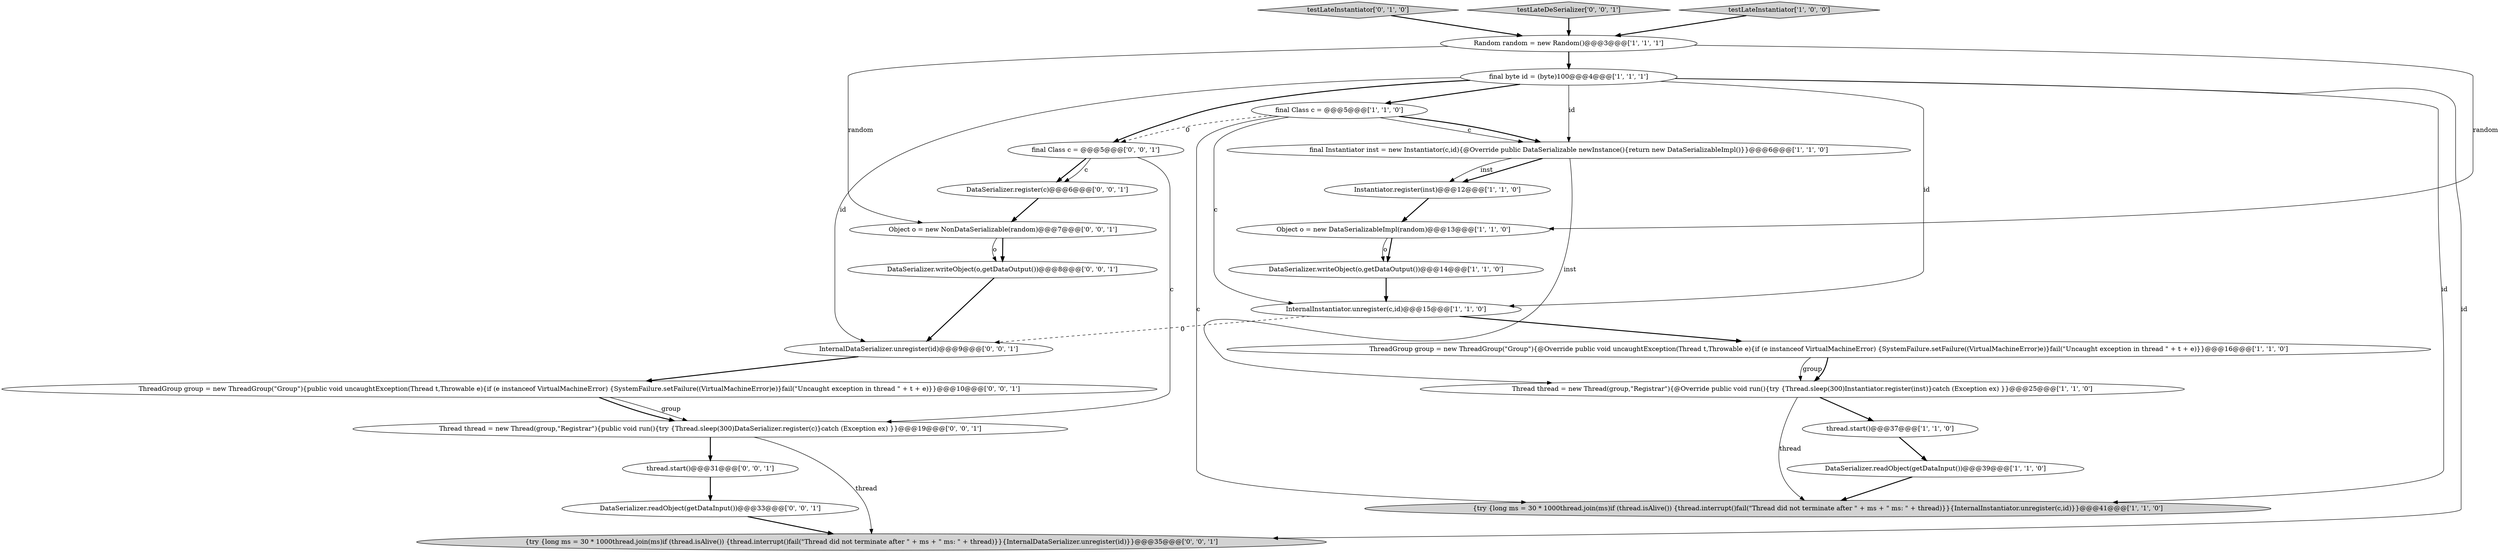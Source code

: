 digraph {
3 [style = filled, label = "{try {long ms = 30 * 1000thread.join(ms)if (thread.isAlive()) {thread.interrupt()fail(\"Thread did not terminate after \" + ms + \" ms: \" + thread)}}{InternalInstantiator.unregister(c,id)}}@@@41@@@['1', '1', '0']", fillcolor = lightgray, shape = ellipse image = "AAA0AAABBB1BBB"];
21 [style = filled, label = "DataSerializer.writeObject(o,getDataOutput())@@@8@@@['0', '0', '1']", fillcolor = white, shape = ellipse image = "AAA0AAABBB3BBB"];
14 [style = filled, label = "testLateInstantiator['0', '1', '0']", fillcolor = lightgray, shape = diamond image = "AAA0AAABBB2BBB"];
2 [style = filled, label = "final Instantiator inst = new Instantiator(c,id){@Override public DataSerializable newInstance(){return new DataSerializableImpl()}}@@@6@@@['1', '1', '0']", fillcolor = white, shape = ellipse image = "AAA0AAABBB1BBB"];
15 [style = filled, label = "thread.start()@@@31@@@['0', '0', '1']", fillcolor = white, shape = ellipse image = "AAA0AAABBB3BBB"];
23 [style = filled, label = "final Class c = @@@5@@@['0', '0', '1']", fillcolor = white, shape = ellipse image = "AAA0AAABBB3BBB"];
24 [style = filled, label = "DataSerializer.readObject(getDataInput())@@@33@@@['0', '0', '1']", fillcolor = white, shape = ellipse image = "AAA0AAABBB3BBB"];
25 [style = filled, label = "Thread thread = new Thread(group,\"Registrar\"){public void run(){try {Thread.sleep(300)DataSerializer.register(c)}catch (Exception ex) }}@@@19@@@['0', '0', '1']", fillcolor = white, shape = ellipse image = "AAA0AAABBB3BBB"];
18 [style = filled, label = "Object o = new NonDataSerializable(random)@@@7@@@['0', '0', '1']", fillcolor = white, shape = ellipse image = "AAA0AAABBB3BBB"];
5 [style = filled, label = "Instantiator.register(inst)@@@12@@@['1', '1', '0']", fillcolor = white, shape = ellipse image = "AAA0AAABBB1BBB"];
12 [style = filled, label = "InternalInstantiator.unregister(c,id)@@@15@@@['1', '1', '0']", fillcolor = white, shape = ellipse image = "AAA0AAABBB1BBB"];
22 [style = filled, label = "{try {long ms = 30 * 1000thread.join(ms)if (thread.isAlive()) {thread.interrupt()fail(\"Thread did not terminate after \" + ms + \" ms: \" + thread)}}{InternalDataSerializer.unregister(id)}}@@@35@@@['0', '0', '1']", fillcolor = lightgray, shape = ellipse image = "AAA0AAABBB3BBB"];
8 [style = filled, label = "DataSerializer.writeObject(o,getDataOutput())@@@14@@@['1', '1', '0']", fillcolor = white, shape = ellipse image = "AAA0AAABBB1BBB"];
10 [style = filled, label = "final byte id = (byte)100@@@4@@@['1', '1', '1']", fillcolor = white, shape = ellipse image = "AAA0AAABBB1BBB"];
11 [style = filled, label = "ThreadGroup group = new ThreadGroup(\"Group\"){@Override public void uncaughtException(Thread t,Throwable e){if (e instanceof VirtualMachineError) {SystemFailure.setFailure((VirtualMachineError)e)}fail(\"Uncaught exception in thread \" + t + e)}}@@@16@@@['1', '1', '0']", fillcolor = white, shape = ellipse image = "AAA0AAABBB1BBB"];
4 [style = filled, label = "final Class c = @@@5@@@['1', '1', '0']", fillcolor = white, shape = ellipse image = "AAA0AAABBB1BBB"];
13 [style = filled, label = "thread.start()@@@37@@@['1', '1', '0']", fillcolor = white, shape = ellipse image = "AAA0AAABBB1BBB"];
20 [style = filled, label = "testLateDeSerializer['0', '0', '1']", fillcolor = lightgray, shape = diamond image = "AAA0AAABBB3BBB"];
9 [style = filled, label = "Thread thread = new Thread(group,\"Registrar\"){@Override public void run(){try {Thread.sleep(300)Instantiator.register(inst)}catch (Exception ex) }}@@@25@@@['1', '1', '0']", fillcolor = white, shape = ellipse image = "AAA0AAABBB1BBB"];
19 [style = filled, label = "DataSerializer.register(c)@@@6@@@['0', '0', '1']", fillcolor = white, shape = ellipse image = "AAA0AAABBB3BBB"];
6 [style = filled, label = "Object o = new DataSerializableImpl(random)@@@13@@@['1', '1', '0']", fillcolor = white, shape = ellipse image = "AAA0AAABBB1BBB"];
16 [style = filled, label = "ThreadGroup group = new ThreadGroup(\"Group\"){public void uncaughtException(Thread t,Throwable e){if (e instanceof VirtualMachineError) {SystemFailure.setFailure((VirtualMachineError)e)}fail(\"Uncaught exception in thread \" + t + e)}}@@@10@@@['0', '0', '1']", fillcolor = white, shape = ellipse image = "AAA0AAABBB3BBB"];
17 [style = filled, label = "InternalDataSerializer.unregister(id)@@@9@@@['0', '0', '1']", fillcolor = white, shape = ellipse image = "AAA0AAABBB3BBB"];
1 [style = filled, label = "testLateInstantiator['1', '0', '0']", fillcolor = lightgray, shape = diamond image = "AAA0AAABBB1BBB"];
0 [style = filled, label = "Random random = new Random()@@@3@@@['1', '1', '1']", fillcolor = white, shape = ellipse image = "AAA0AAABBB1BBB"];
7 [style = filled, label = "DataSerializer.readObject(getDataInput())@@@39@@@['1', '1', '0']", fillcolor = white, shape = ellipse image = "AAA0AAABBB1BBB"];
0->18 [style = solid, label="random"];
10->17 [style = solid, label="id"];
2->9 [style = solid, label="inst"];
4->23 [style = dashed, label="0"];
13->7 [style = bold, label=""];
12->17 [style = dashed, label="0"];
23->19 [style = bold, label=""];
8->12 [style = bold, label=""];
10->23 [style = bold, label=""];
16->25 [style = bold, label=""];
6->8 [style = solid, label="o"];
11->9 [style = solid, label="group"];
2->5 [style = bold, label=""];
10->22 [style = solid, label="id"];
21->17 [style = bold, label=""];
9->13 [style = bold, label=""];
2->5 [style = solid, label="inst"];
11->9 [style = bold, label=""];
25->22 [style = solid, label="thread"];
14->0 [style = bold, label=""];
10->3 [style = solid, label="id"];
15->24 [style = bold, label=""];
4->2 [style = solid, label="c"];
6->8 [style = bold, label=""];
9->3 [style = solid, label="thread"];
4->2 [style = bold, label=""];
24->22 [style = bold, label=""];
7->3 [style = bold, label=""];
0->10 [style = bold, label=""];
0->6 [style = solid, label="random"];
23->19 [style = solid, label="c"];
10->12 [style = solid, label="id"];
4->3 [style = solid, label="c"];
10->2 [style = solid, label="id"];
10->4 [style = bold, label=""];
18->21 [style = solid, label="o"];
16->25 [style = solid, label="group"];
18->21 [style = bold, label=""];
4->12 [style = solid, label="c"];
12->11 [style = bold, label=""];
23->25 [style = solid, label="c"];
20->0 [style = bold, label=""];
17->16 [style = bold, label=""];
19->18 [style = bold, label=""];
25->15 [style = bold, label=""];
5->6 [style = bold, label=""];
1->0 [style = bold, label=""];
}
